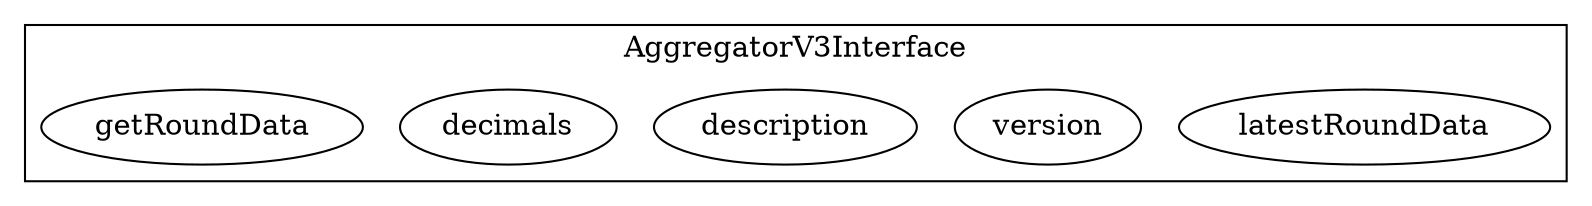 strict digraph {
subgraph cluster_45_AggregatorV3Interface {
label = "AggregatorV3Interface"
"45_latestRoundData" [label="latestRoundData"]
"45_version" [label="version"]
"45_description" [label="description"]
"45_decimals" [label="decimals"]
"45_getRoundData" [label="getRoundData"]
}subgraph cluster_solidity {
label = "[Solidity]"
}
}